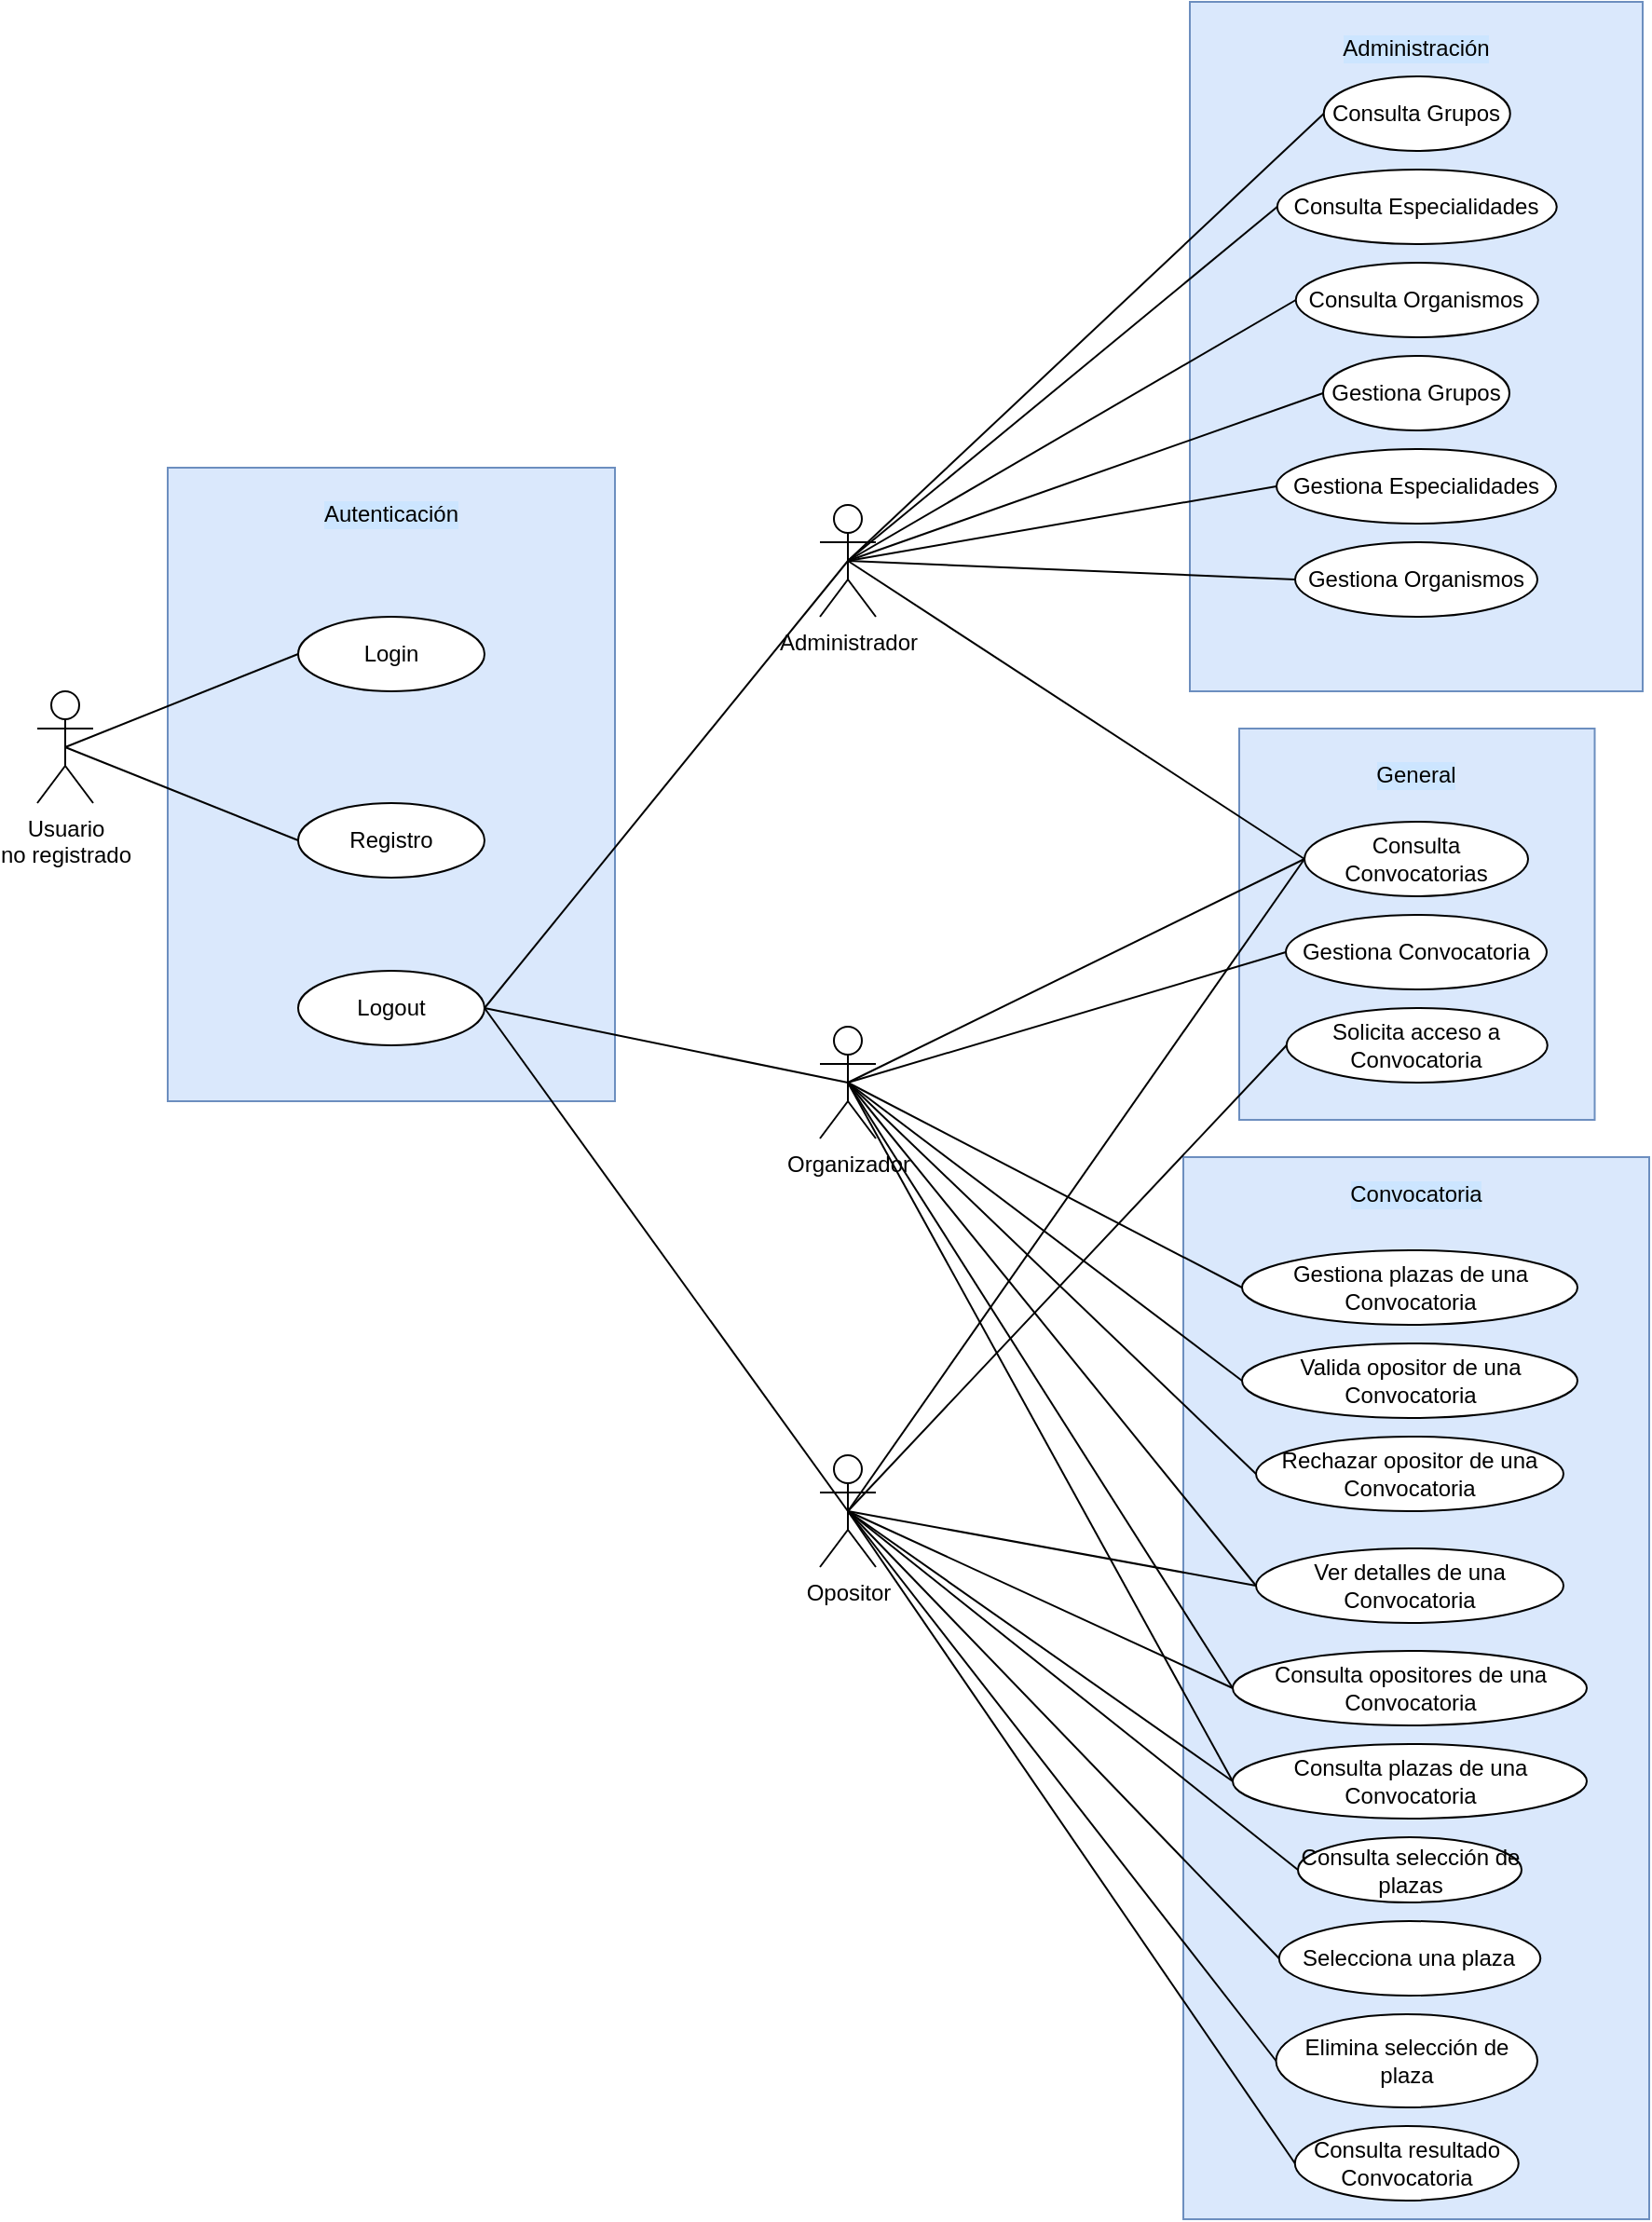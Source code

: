 <mxfile version="18.0.1" type="github">
  <diagram id="eh6CuOoCJ3JD7wiIeCYw" name="Page-1">
    <mxGraphModel dx="3197" dy="2422" grid="1" gridSize="10" guides="1" tooltips="1" connect="1" arrows="1" fold="1" page="1" pageScale="1" pageWidth="827" pageHeight="1169" math="0" shadow="0">
      <root>
        <mxCell id="0" />
        <mxCell id="1" parent="0" />
        <mxCell id="RqSR5JU5XFBL1euoGuq8-22" value="" style="rounded=0;whiteSpace=wrap;html=1;fillColor=#dae8fc;strokeColor=#6c8ebf;" parent="1" vertex="1">
          <mxGeometry x="305" y="490" width="250" height="570" as="geometry" />
        </mxCell>
        <mxCell id="RqSR5JU5XFBL1euoGuq8-20" value="" style="rounded=0;whiteSpace=wrap;html=1;fillColor=#dae8fc;strokeColor=#6c8ebf;" parent="1" vertex="1">
          <mxGeometry x="335" y="260" width="190.75" height="210" as="geometry" />
        </mxCell>
        <mxCell id="RqSR5JU5XFBL1euoGuq8-18" value="" style="rounded=0;whiteSpace=wrap;html=1;fillColor=#dae8fc;strokeColor=#6c8ebf;" parent="1" vertex="1">
          <mxGeometry x="308.5" y="-130" width="243" height="370" as="geometry" />
        </mxCell>
        <mxCell id="RqSR5JU5XFBL1euoGuq8-16" value="" style="rounded=0;whiteSpace=wrap;html=1;fillColor=#dae8fc;strokeColor=#6c8ebf;" parent="1" vertex="1">
          <mxGeometry x="-240" y="120" width="240" height="340" as="geometry" />
        </mxCell>
        <mxCell id="N_N5EQK5PibGkrsgR9iY-1" value="Organizador" style="shape=umlActor;verticalLabelPosition=bottom;verticalAlign=top;html=1;outlineConnect=0;" parent="1" vertex="1">
          <mxGeometry x="110" y="420" width="30" height="60" as="geometry" />
        </mxCell>
        <mxCell id="N_N5EQK5PibGkrsgR9iY-4" value="Administrador" style="shape=umlActor;verticalLabelPosition=bottom;verticalAlign=top;html=1;outlineConnect=0;" parent="1" vertex="1">
          <mxGeometry x="110" y="140" width="30" height="60" as="geometry" />
        </mxCell>
        <mxCell id="N_N5EQK5PibGkrsgR9iY-5" value="Opositor" style="shape=umlActor;verticalLabelPosition=bottom;verticalAlign=top;html=1;outlineConnect=0;" parent="1" vertex="1">
          <mxGeometry x="110" y="650" width="30" height="60" as="geometry" />
        </mxCell>
        <mxCell id="N_N5EQK5PibGkrsgR9iY-10" value="Gestiona Grupos" style="ellipse;whiteSpace=wrap;html=1;" parent="1" vertex="1">
          <mxGeometry x="380" y="60" width="100" height="40" as="geometry" />
        </mxCell>
        <mxCell id="N_N5EQK5PibGkrsgR9iY-11" value="Login" style="ellipse;whiteSpace=wrap;html=1;" parent="1" vertex="1">
          <mxGeometry x="-170" y="200" width="100" height="40" as="geometry" />
        </mxCell>
        <mxCell id="N_N5EQK5PibGkrsgR9iY-15" value="Gestiona Especialidades" style="ellipse;whiteSpace=wrap;html=1;" parent="1" vertex="1">
          <mxGeometry x="355" y="110" width="150" height="40" as="geometry" />
        </mxCell>
        <mxCell id="N_N5EQK5PibGkrsgR9iY-16" value="Gestiona Organismos" style="ellipse;whiteSpace=wrap;html=1;" parent="1" vertex="1">
          <mxGeometry x="365" y="160" width="130" height="40" as="geometry" />
        </mxCell>
        <mxCell id="N_N5EQK5PibGkrsgR9iY-20" value="" style="endArrow=none;html=1;rounded=0;entryX=0;entryY=0.5;entryDx=0;entryDy=0;exitX=0.5;exitY=0.5;exitDx=0;exitDy=0;exitPerimeter=0;" parent="1" source="N_N5EQK5PibGkrsgR9iY-4" target="N_N5EQK5PibGkrsgR9iY-10" edge="1">
          <mxGeometry width="50" height="50" relative="1" as="geometry">
            <mxPoint x="340" y="370" as="sourcePoint" />
            <mxPoint x="390" y="320" as="targetPoint" />
          </mxGeometry>
        </mxCell>
        <mxCell id="N_N5EQK5PibGkrsgR9iY-23" value="Gestiona Convocatoria" style="ellipse;whiteSpace=wrap;html=1;" parent="1" vertex="1">
          <mxGeometry x="360" y="360" width="140" height="40" as="geometry" />
        </mxCell>
        <mxCell id="N_N5EQK5PibGkrsgR9iY-25" value="Consulta selección de plazas" style="ellipse;whiteSpace=wrap;html=1;" parent="1" vertex="1">
          <mxGeometry x="366.5" y="855" width="120" height="35" as="geometry" />
        </mxCell>
        <mxCell id="N_N5EQK5PibGkrsgR9iY-26" value="Consulta opositores de una Convocatoria" style="ellipse;whiteSpace=wrap;html=1;" parent="1" vertex="1">
          <mxGeometry x="331.5" y="755" width="190" height="40" as="geometry" />
        </mxCell>
        <mxCell id="N_N5EQK5PibGkrsgR9iY-27" value="Consulta resultado Convocatoria" style="ellipse;whiteSpace=wrap;html=1;" parent="1" vertex="1">
          <mxGeometry x="364.88" y="1010" width="120" height="40" as="geometry" />
        </mxCell>
        <mxCell id="N_N5EQK5PibGkrsgR9iY-28" value="Gestiona plazas de una Convocatoria" style="ellipse;whiteSpace=wrap;html=1;" parent="1" vertex="1">
          <mxGeometry x="336.5" y="540" width="180" height="40" as="geometry" />
        </mxCell>
        <mxCell id="N_N5EQK5PibGkrsgR9iY-29" value="Valida opositor de una Convocatoria" style="ellipse;whiteSpace=wrap;html=1;" parent="1" vertex="1">
          <mxGeometry x="336.5" y="590" width="180" height="40" as="geometry" />
        </mxCell>
        <mxCell id="N_N5EQK5PibGkrsgR9iY-30" value="Consulta plazas de una Convocatoria" style="ellipse;whiteSpace=wrap;html=1;" parent="1" vertex="1">
          <mxGeometry x="331.5" y="805" width="190" height="40" as="geometry" />
        </mxCell>
        <mxCell id="N_N5EQK5PibGkrsgR9iY-31" value="" style="endArrow=none;html=1;rounded=0;entryX=0;entryY=0.5;entryDx=0;entryDy=0;exitX=0.5;exitY=0.5;exitDx=0;exitDy=0;exitPerimeter=0;" parent="1" source="N_N5EQK5PibGkrsgR9iY-4" target="N_N5EQK5PibGkrsgR9iY-15" edge="1">
          <mxGeometry width="50" height="50" relative="1" as="geometry">
            <mxPoint x="150" y="177.647" as="sourcePoint" />
            <mxPoint x="390" y="140" as="targetPoint" />
          </mxGeometry>
        </mxCell>
        <mxCell id="N_N5EQK5PibGkrsgR9iY-32" value="" style="endArrow=none;html=1;rounded=0;entryX=0;entryY=0.5;entryDx=0;entryDy=0;exitX=0.5;exitY=0.5;exitDx=0;exitDy=0;exitPerimeter=0;" parent="1" source="N_N5EQK5PibGkrsgR9iY-4" target="N_N5EQK5PibGkrsgR9iY-16" edge="1">
          <mxGeometry width="50" height="50" relative="1" as="geometry">
            <mxPoint x="135" y="180" as="sourcePoint" />
            <mxPoint x="390.0" y="190" as="targetPoint" />
          </mxGeometry>
        </mxCell>
        <mxCell id="N_N5EQK5PibGkrsgR9iY-33" value="Consulta Convocatorias" style="ellipse;whiteSpace=wrap;html=1;" parent="1" vertex="1">
          <mxGeometry x="370" y="310" width="120" height="40" as="geometry" />
        </mxCell>
        <mxCell id="N_N5EQK5PibGkrsgR9iY-34" value="Logout" style="ellipse;whiteSpace=wrap;html=1;" parent="1" vertex="1">
          <mxGeometry x="-170" y="390" width="100" height="40" as="geometry" />
        </mxCell>
        <mxCell id="N_N5EQK5PibGkrsgR9iY-35" value="Registro" style="ellipse;whiteSpace=wrap;html=1;" parent="1" vertex="1">
          <mxGeometry x="-170" y="300" width="100" height="40" as="geometry" />
        </mxCell>
        <mxCell id="N_N5EQK5PibGkrsgR9iY-36" value="Usuario &lt;br&gt;no registrado" style="shape=umlActor;verticalLabelPosition=bottom;verticalAlign=top;html=1;outlineConnect=0;" parent="1" vertex="1">
          <mxGeometry x="-310" y="240" width="30" height="60" as="geometry" />
        </mxCell>
        <mxCell id="N_N5EQK5PibGkrsgR9iY-37" value="" style="endArrow=none;html=1;rounded=0;strokeColor=default;exitX=0.5;exitY=0.5;exitDx=0;exitDy=0;exitPerimeter=0;entryX=0;entryY=0.5;entryDx=0;entryDy=0;" parent="1" source="N_N5EQK5PibGkrsgR9iY-36" target="N_N5EQK5PibGkrsgR9iY-11" edge="1">
          <mxGeometry width="50" height="50" relative="1" as="geometry">
            <mxPoint x="70" y="280" as="sourcePoint" />
            <mxPoint x="120" y="230" as="targetPoint" />
          </mxGeometry>
        </mxCell>
        <mxCell id="N_N5EQK5PibGkrsgR9iY-38" value="" style="endArrow=none;html=1;rounded=0;strokeColor=default;exitX=0.5;exitY=0.5;exitDx=0;exitDy=0;exitPerimeter=0;entryX=0;entryY=0.5;entryDx=0;entryDy=0;" parent="1" source="N_N5EQK5PibGkrsgR9iY-36" target="N_N5EQK5PibGkrsgR9iY-35" edge="1">
          <mxGeometry width="50" height="50" relative="1" as="geometry">
            <mxPoint x="70" y="280" as="sourcePoint" />
            <mxPoint x="120" y="230" as="targetPoint" />
          </mxGeometry>
        </mxCell>
        <mxCell id="N_N5EQK5PibGkrsgR9iY-40" value="" style="endArrow=none;html=1;rounded=0;entryX=0;entryY=0.5;entryDx=0;entryDy=0;exitX=0.5;exitY=0.5;exitDx=0;exitDy=0;exitPerimeter=0;" parent="1" source="N_N5EQK5PibGkrsgR9iY-4" target="N_N5EQK5PibGkrsgR9iY-33" edge="1">
          <mxGeometry width="50" height="50" relative="1" as="geometry">
            <mxPoint x="135" y="180" as="sourcePoint" />
            <mxPoint x="375.0" y="240" as="targetPoint" />
          </mxGeometry>
        </mxCell>
        <mxCell id="N_N5EQK5PibGkrsgR9iY-41" value="" style="endArrow=none;html=1;rounded=0;strokeColor=default;exitX=1;exitY=0.5;exitDx=0;exitDy=0;entryX=0.5;entryY=0.5;entryDx=0;entryDy=0;entryPerimeter=0;" parent="1" source="N_N5EQK5PibGkrsgR9iY-34" target="N_N5EQK5PibGkrsgR9iY-1" edge="1">
          <mxGeometry width="50" height="50" relative="1" as="geometry">
            <mxPoint x="50" y="510" as="sourcePoint" />
            <mxPoint x="100" y="460" as="targetPoint" />
          </mxGeometry>
        </mxCell>
        <mxCell id="N_N5EQK5PibGkrsgR9iY-42" value="" style="endArrow=none;html=1;rounded=0;strokeColor=default;exitX=1;exitY=0.5;exitDx=0;exitDy=0;entryX=0.5;entryY=0.5;entryDx=0;entryDy=0;entryPerimeter=0;" parent="1" source="N_N5EQK5PibGkrsgR9iY-34" target="N_N5EQK5PibGkrsgR9iY-5" edge="1">
          <mxGeometry width="50" height="50" relative="1" as="geometry">
            <mxPoint x="50" y="710" as="sourcePoint" />
            <mxPoint x="100" y="660" as="targetPoint" />
          </mxGeometry>
        </mxCell>
        <mxCell id="N_N5EQK5PibGkrsgR9iY-43" value="" style="endArrow=none;html=1;rounded=0;strokeColor=default;exitX=0;exitY=0.5;exitDx=0;exitDy=0;entryX=0.5;entryY=0.5;entryDx=0;entryDy=0;entryPerimeter=0;" parent="1" source="N_N5EQK5PibGkrsgR9iY-33" target="N_N5EQK5PibGkrsgR9iY-1" edge="1">
          <mxGeometry width="50" height="50" relative="1" as="geometry">
            <mxPoint x="50" y="440" as="sourcePoint" />
            <mxPoint x="100" y="390" as="targetPoint" />
          </mxGeometry>
        </mxCell>
        <mxCell id="N_N5EQK5PibGkrsgR9iY-45" value="" style="endArrow=none;html=1;rounded=0;strokeColor=default;exitX=0;exitY=0.5;exitDx=0;exitDy=0;entryX=0.5;entryY=0.5;entryDx=0;entryDy=0;entryPerimeter=0;" parent="1" source="N_N5EQK5PibGkrsgR9iY-33" target="N_N5EQK5PibGkrsgR9iY-5" edge="1">
          <mxGeometry width="50" height="50" relative="1" as="geometry">
            <mxPoint x="50" y="510" as="sourcePoint" />
            <mxPoint x="100" y="460" as="targetPoint" />
          </mxGeometry>
        </mxCell>
        <mxCell id="N_N5EQK5PibGkrsgR9iY-47" value="" style="endArrow=none;html=1;rounded=0;strokeColor=default;exitX=1;exitY=0.5;exitDx=0;exitDy=0;entryX=0.5;entryY=0.5;entryDx=0;entryDy=0;entryPerimeter=0;" parent="1" source="N_N5EQK5PibGkrsgR9iY-34" target="N_N5EQK5PibGkrsgR9iY-4" edge="1">
          <mxGeometry width="50" height="50" relative="1" as="geometry">
            <mxPoint x="50" y="510" as="sourcePoint" />
            <mxPoint x="90" y="250" as="targetPoint" />
          </mxGeometry>
        </mxCell>
        <mxCell id="RqSR5JU5XFBL1euoGuq8-1" value="Ver detalles de una Convocatoria" style="ellipse;whiteSpace=wrap;html=1;" parent="1" vertex="1">
          <mxGeometry x="344" y="700" width="165" height="40" as="geometry" />
        </mxCell>
        <mxCell id="RqSR5JU5XFBL1euoGuq8-3" value="" style="endArrow=none;html=1;rounded=0;exitX=0.5;exitY=0.5;exitDx=0;exitDy=0;exitPerimeter=0;entryX=0;entryY=0.5;entryDx=0;entryDy=0;" parent="1" source="N_N5EQK5PibGkrsgR9iY-1" target="N_N5EQK5PibGkrsgR9iY-23" edge="1">
          <mxGeometry width="50" height="50" relative="1" as="geometry">
            <mxPoint x="190" y="490" as="sourcePoint" />
            <mxPoint x="240" y="440" as="targetPoint" />
          </mxGeometry>
        </mxCell>
        <mxCell id="RqSR5JU5XFBL1euoGuq8-4" value="" style="endArrow=none;html=1;rounded=0;exitX=0.5;exitY=0.5;exitDx=0;exitDy=0;exitPerimeter=0;entryX=0;entryY=0.5;entryDx=0;entryDy=0;" parent="1" source="N_N5EQK5PibGkrsgR9iY-1" target="N_N5EQK5PibGkrsgR9iY-28" edge="1">
          <mxGeometry width="50" height="50" relative="1" as="geometry">
            <mxPoint x="135" y="460" as="sourcePoint" />
            <mxPoint x="370" y="420" as="targetPoint" />
          </mxGeometry>
        </mxCell>
        <mxCell id="RqSR5JU5XFBL1euoGuq8-5" value="" style="endArrow=none;html=1;rounded=0;entryX=0;entryY=0.5;entryDx=0;entryDy=0;exitX=0.5;exitY=0.5;exitDx=0;exitDy=0;exitPerimeter=0;" parent="1" source="N_N5EQK5PibGkrsgR9iY-1" target="N_N5EQK5PibGkrsgR9iY-29" edge="1">
          <mxGeometry width="50" height="50" relative="1" as="geometry">
            <mxPoint x="170" y="510" as="sourcePoint" />
            <mxPoint x="380" y="430" as="targetPoint" />
          </mxGeometry>
        </mxCell>
        <mxCell id="RqSR5JU5XFBL1euoGuq8-6" value="" style="endArrow=none;html=1;rounded=0;entryX=0;entryY=0.5;entryDx=0;entryDy=0;exitX=0.5;exitY=0.5;exitDx=0;exitDy=0;exitPerimeter=0;" parent="1" source="N_N5EQK5PibGkrsgR9iY-1" target="RqSR5JU5XFBL1euoGuq8-1" edge="1">
          <mxGeometry width="50" height="50" relative="1" as="geometry">
            <mxPoint x="135" y="460" as="sourcePoint" />
            <mxPoint x="350" y="520" as="targetPoint" />
          </mxGeometry>
        </mxCell>
        <mxCell id="RqSR5JU5XFBL1euoGuq8-7" value="" style="endArrow=none;html=1;rounded=0;entryX=0;entryY=0.5;entryDx=0;entryDy=0;exitX=0.5;exitY=0.5;exitDx=0;exitDy=0;exitPerimeter=0;" parent="1" source="N_N5EQK5PibGkrsgR9iY-1" target="N_N5EQK5PibGkrsgR9iY-26" edge="1">
          <mxGeometry width="50" height="50" relative="1" as="geometry">
            <mxPoint x="160" y="530" as="sourcePoint" />
            <mxPoint x="360" y="530" as="targetPoint" />
          </mxGeometry>
        </mxCell>
        <mxCell id="RqSR5JU5XFBL1euoGuq8-8" value="" style="endArrow=none;html=1;rounded=0;entryX=0;entryY=0.5;entryDx=0;entryDy=0;exitX=0.5;exitY=0.5;exitDx=0;exitDy=0;exitPerimeter=0;" parent="1" source="N_N5EQK5PibGkrsgR9iY-1" target="N_N5EQK5PibGkrsgR9iY-30" edge="1">
          <mxGeometry width="50" height="50" relative="1" as="geometry">
            <mxPoint x="155" y="480" as="sourcePoint" />
            <mxPoint x="370" y="540" as="targetPoint" />
          </mxGeometry>
        </mxCell>
        <mxCell id="RqSR5JU5XFBL1euoGuq8-10" value="" style="endArrow=none;html=1;rounded=0;exitX=0.5;exitY=0.5;exitDx=0;exitDy=0;exitPerimeter=0;entryX=0;entryY=0.5;entryDx=0;entryDy=0;" parent="1" source="N_N5EQK5PibGkrsgR9iY-5" target="N_N5EQK5PibGkrsgR9iY-25" edge="1">
          <mxGeometry width="50" height="50" relative="1" as="geometry">
            <mxPoint x="135" y="690" as="sourcePoint" />
            <mxPoint x="380" y="735" as="targetPoint" />
          </mxGeometry>
        </mxCell>
        <mxCell id="RqSR5JU5XFBL1euoGuq8-11" value="" style="endArrow=none;html=1;rounded=0;exitX=0.5;exitY=0.5;exitDx=0;exitDy=0;exitPerimeter=0;entryX=0;entryY=0.5;entryDx=0;entryDy=0;" parent="1" source="N_N5EQK5PibGkrsgR9iY-5" target="N_N5EQK5PibGkrsgR9iY-27" edge="1">
          <mxGeometry width="50" height="50" relative="1" as="geometry">
            <mxPoint x="145" y="700" as="sourcePoint" />
            <mxPoint x="390" y="745" as="targetPoint" />
          </mxGeometry>
        </mxCell>
        <mxCell id="RqSR5JU5XFBL1euoGuq8-12" value="" style="endArrow=none;html=1;rounded=0;exitX=0.5;exitY=0.5;exitDx=0;exitDy=0;exitPerimeter=0;entryX=0;entryY=0.5;entryDx=0;entryDy=0;" parent="1" source="N_N5EQK5PibGkrsgR9iY-5" target="N_N5EQK5PibGkrsgR9iY-30" edge="1">
          <mxGeometry width="50" height="50" relative="1" as="geometry">
            <mxPoint x="155" y="710" as="sourcePoint" />
            <mxPoint x="400" y="755" as="targetPoint" />
          </mxGeometry>
        </mxCell>
        <mxCell id="RqSR5JU5XFBL1euoGuq8-13" value="" style="endArrow=none;html=1;rounded=0;entryX=0;entryY=0.5;entryDx=0;entryDy=0;exitX=0.5;exitY=0.5;exitDx=0;exitDy=0;exitPerimeter=0;" parent="1" source="N_N5EQK5PibGkrsgR9iY-5" target="N_N5EQK5PibGkrsgR9iY-26" edge="1">
          <mxGeometry width="50" height="50" relative="1" as="geometry">
            <mxPoint x="190" y="640" as="sourcePoint" />
            <mxPoint x="410" y="765" as="targetPoint" />
          </mxGeometry>
        </mxCell>
        <mxCell id="RqSR5JU5XFBL1euoGuq8-14" value="" style="endArrow=none;html=1;rounded=0;entryX=0;entryY=0.5;entryDx=0;entryDy=0;exitX=0.5;exitY=0.5;exitDx=0;exitDy=0;exitPerimeter=0;" parent="1" source="N_N5EQK5PibGkrsgR9iY-5" target="RqSR5JU5XFBL1euoGuq8-1" edge="1">
          <mxGeometry width="50" height="50" relative="1" as="geometry">
            <mxPoint x="180" y="630" as="sourcePoint" />
            <mxPoint x="345" y="630" as="targetPoint" />
          </mxGeometry>
        </mxCell>
        <mxCell id="RqSR5JU5XFBL1euoGuq8-17" value="Autenticación" style="text;html=1;strokeColor=none;fillColor=none;align=center;verticalAlign=middle;whiteSpace=wrap;rounded=0;labelBackgroundColor=#CCE5FF;" parent="1" vertex="1">
          <mxGeometry x="-150" y="130" width="60" height="30" as="geometry" />
        </mxCell>
        <mxCell id="RqSR5JU5XFBL1euoGuq8-19" value="Administración" style="text;html=1;strokeColor=none;fillColor=none;align=center;verticalAlign=middle;whiteSpace=wrap;rounded=0;labelBackgroundColor=#CCE5FF;" parent="1" vertex="1">
          <mxGeometry x="400" y="-120" width="60" height="30" as="geometry" />
        </mxCell>
        <mxCell id="RqSR5JU5XFBL1euoGuq8-21" value="General" style="text;html=1;strokeColor=none;fillColor=none;align=center;verticalAlign=middle;whiteSpace=wrap;rounded=0;labelBackgroundColor=#CCE5FF;" parent="1" vertex="1">
          <mxGeometry x="400" y="270" width="60" height="30" as="geometry" />
        </mxCell>
        <mxCell id="RqSR5JU5XFBL1euoGuq8-23" value="Convocatoria" style="text;html=1;strokeColor=none;fillColor=none;align=center;verticalAlign=middle;whiteSpace=wrap;rounded=0;labelBackgroundColor=#CCE5FF;" parent="1" vertex="1">
          <mxGeometry x="400" y="495" width="60" height="30" as="geometry" />
        </mxCell>
        <mxCell id="vNcTgSGEjumW2isVs-a6-1" value="&lt;div&gt;Consulta Grupos&lt;/div&gt;" style="ellipse;whiteSpace=wrap;html=1;" vertex="1" parent="1">
          <mxGeometry x="380.38" y="-90" width="100" height="40" as="geometry" />
        </mxCell>
        <mxCell id="vNcTgSGEjumW2isVs-a6-2" value="Consulta Especialidades" style="ellipse;whiteSpace=wrap;html=1;" vertex="1" parent="1">
          <mxGeometry x="355.38" y="-40" width="150" height="40" as="geometry" />
        </mxCell>
        <mxCell id="vNcTgSGEjumW2isVs-a6-3" value="Consulta Organismos" style="ellipse;whiteSpace=wrap;html=1;" vertex="1" parent="1">
          <mxGeometry x="365.38" y="10" width="130" height="40" as="geometry" />
        </mxCell>
        <mxCell id="vNcTgSGEjumW2isVs-a6-4" value="" style="endArrow=none;html=1;rounded=0;entryX=0;entryY=0.5;entryDx=0;entryDy=0;exitX=0.5;exitY=0.5;exitDx=0;exitDy=0;exitPerimeter=0;" edge="1" parent="1" source="N_N5EQK5PibGkrsgR9iY-4" target="vNcTgSGEjumW2isVs-a6-3">
          <mxGeometry width="50" height="50" relative="1" as="geometry">
            <mxPoint x="135" y="180" as="sourcePoint" />
            <mxPoint x="390" y="90" as="targetPoint" />
          </mxGeometry>
        </mxCell>
        <mxCell id="vNcTgSGEjumW2isVs-a6-5" value="" style="endArrow=none;html=1;rounded=0;entryX=0;entryY=0.5;entryDx=0;entryDy=0;exitX=0.5;exitY=0.5;exitDx=0;exitDy=0;exitPerimeter=0;" edge="1" parent="1" source="N_N5EQK5PibGkrsgR9iY-4" target="vNcTgSGEjumW2isVs-a6-2">
          <mxGeometry width="50" height="50" relative="1" as="geometry">
            <mxPoint x="135" y="180" as="sourcePoint" />
            <mxPoint x="375.38" y="40" as="targetPoint" />
          </mxGeometry>
        </mxCell>
        <mxCell id="vNcTgSGEjumW2isVs-a6-6" value="" style="endArrow=none;html=1;rounded=0;entryX=0;entryY=0.5;entryDx=0;entryDy=0;exitX=0.5;exitY=0.5;exitDx=0;exitDy=0;exitPerimeter=0;" edge="1" parent="1" source="N_N5EQK5PibGkrsgR9iY-4" target="vNcTgSGEjumW2isVs-a6-1">
          <mxGeometry width="50" height="50" relative="1" as="geometry">
            <mxPoint x="145" y="190" as="sourcePoint" />
            <mxPoint x="385.38" y="50" as="targetPoint" />
          </mxGeometry>
        </mxCell>
        <mxCell id="vNcTgSGEjumW2isVs-a6-8" value="Solicita acceso a Convocatoria" style="ellipse;whiteSpace=wrap;html=1;" vertex="1" parent="1">
          <mxGeometry x="360.38" y="410" width="140" height="40" as="geometry" />
        </mxCell>
        <mxCell id="vNcTgSGEjumW2isVs-a6-9" value="" style="endArrow=none;html=1;rounded=0;exitX=0.5;exitY=0.5;exitDx=0;exitDy=0;exitPerimeter=0;entryX=0;entryY=0.5;entryDx=0;entryDy=0;" edge="1" parent="1" source="N_N5EQK5PibGkrsgR9iY-5" target="vNcTgSGEjumW2isVs-a6-8">
          <mxGeometry width="50" height="50" relative="1" as="geometry">
            <mxPoint x="135" y="460" as="sourcePoint" />
            <mxPoint x="370" y="390" as="targetPoint" />
          </mxGeometry>
        </mxCell>
        <mxCell id="vNcTgSGEjumW2isVs-a6-10" value="Rechazar opositor de una Convocatoria" style="ellipse;whiteSpace=wrap;html=1;" vertex="1" parent="1">
          <mxGeometry x="344" y="640" width="165" height="40" as="geometry" />
        </mxCell>
        <mxCell id="vNcTgSGEjumW2isVs-a6-11" value="" style="endArrow=none;html=1;rounded=0;entryX=0;entryY=0.5;entryDx=0;entryDy=0;exitX=0.5;exitY=0.5;exitDx=0;exitDy=0;exitPerimeter=0;" edge="1" parent="1" source="N_N5EQK5PibGkrsgR9iY-1" target="vNcTgSGEjumW2isVs-a6-10">
          <mxGeometry width="50" height="50" relative="1" as="geometry">
            <mxPoint x="135" y="460" as="sourcePoint" />
            <mxPoint x="346.5" y="640" as="targetPoint" />
          </mxGeometry>
        </mxCell>
        <mxCell id="vNcTgSGEjumW2isVs-a6-12" value="Selecciona una plaza" style="ellipse;whiteSpace=wrap;html=1;" vertex="1" parent="1">
          <mxGeometry x="356.38" y="900" width="140.25" height="40" as="geometry" />
        </mxCell>
        <mxCell id="vNcTgSGEjumW2isVs-a6-13" value="Elimina selección de plaza" style="ellipse;whiteSpace=wrap;html=1;" vertex="1" parent="1">
          <mxGeometry x="354.75" y="950" width="140.25" height="50" as="geometry" />
        </mxCell>
        <mxCell id="vNcTgSGEjumW2isVs-a6-14" value="" style="endArrow=none;html=1;rounded=0;entryX=0;entryY=0.5;entryDx=0;entryDy=0;exitX=0.5;exitY=0.5;exitDx=0;exitDy=0;exitPerimeter=0;" edge="1" parent="1" source="N_N5EQK5PibGkrsgR9iY-5" target="vNcTgSGEjumW2isVs-a6-13">
          <mxGeometry width="50" height="50" relative="1" as="geometry">
            <mxPoint x="120" y="770" as="sourcePoint" />
            <mxPoint x="376.5" y="1030" as="targetPoint" />
          </mxGeometry>
        </mxCell>
        <mxCell id="vNcTgSGEjumW2isVs-a6-15" value="" style="endArrow=none;html=1;rounded=0;entryX=0;entryY=0.5;entryDx=0;entryDy=0;exitX=0.5;exitY=0.5;exitDx=0;exitDy=0;exitPerimeter=0;" edge="1" parent="1" source="N_N5EQK5PibGkrsgR9iY-5" target="vNcTgSGEjumW2isVs-a6-12">
          <mxGeometry width="50" height="50" relative="1" as="geometry">
            <mxPoint x="135" y="690" as="sourcePoint" />
            <mxPoint x="376.5" y="980" as="targetPoint" />
          </mxGeometry>
        </mxCell>
      </root>
    </mxGraphModel>
  </diagram>
</mxfile>
